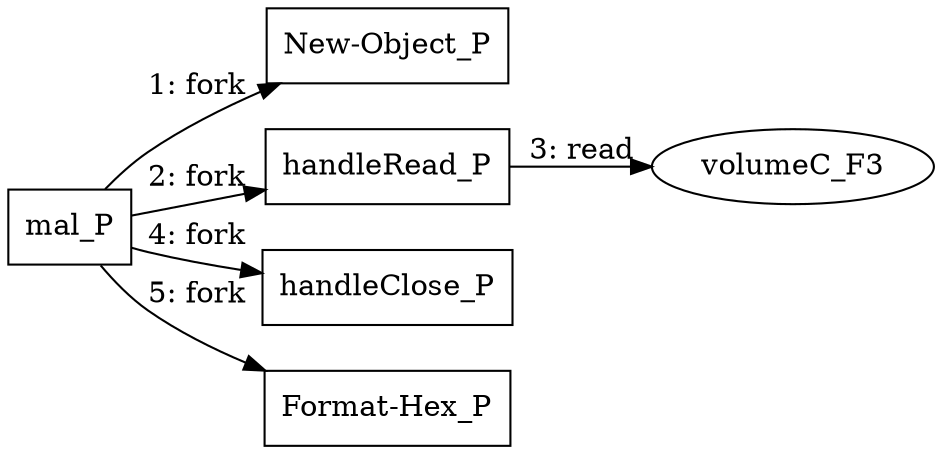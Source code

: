 digraph T1006 {
rankdir="LR"
size="9"
fixedsize="false"
splines="true"
nodesep=0.3
ranksep=0
fontsize=10
overlap="scalexy"
engine= "neato"
	"mal_P" [node_type=Process shape=box]
	"New-Object_P" [node_type=Process shape=box]
	"handleRead_P" [node_type=Process shape=box]
	"handleClose_P" [node_type=Process shape=box]
	"Format-Hex_P" [node_type=Process shape=box]
	"volumeC_F3" [node_type=File shape=ellipse]
	"mal_P" -> "New-Object_P" [label="1: fork"]
	"mal_P" -> "handleRead_P" [label="2: fork"]
	"handleRead_P" -> "volumeC_F3" [label="3: read"]
	"mal_P" -> "handleClose_P" [label="4: fork"]
	"mal_P" -> "Format-Hex_P" [label="5: fork"]
}
